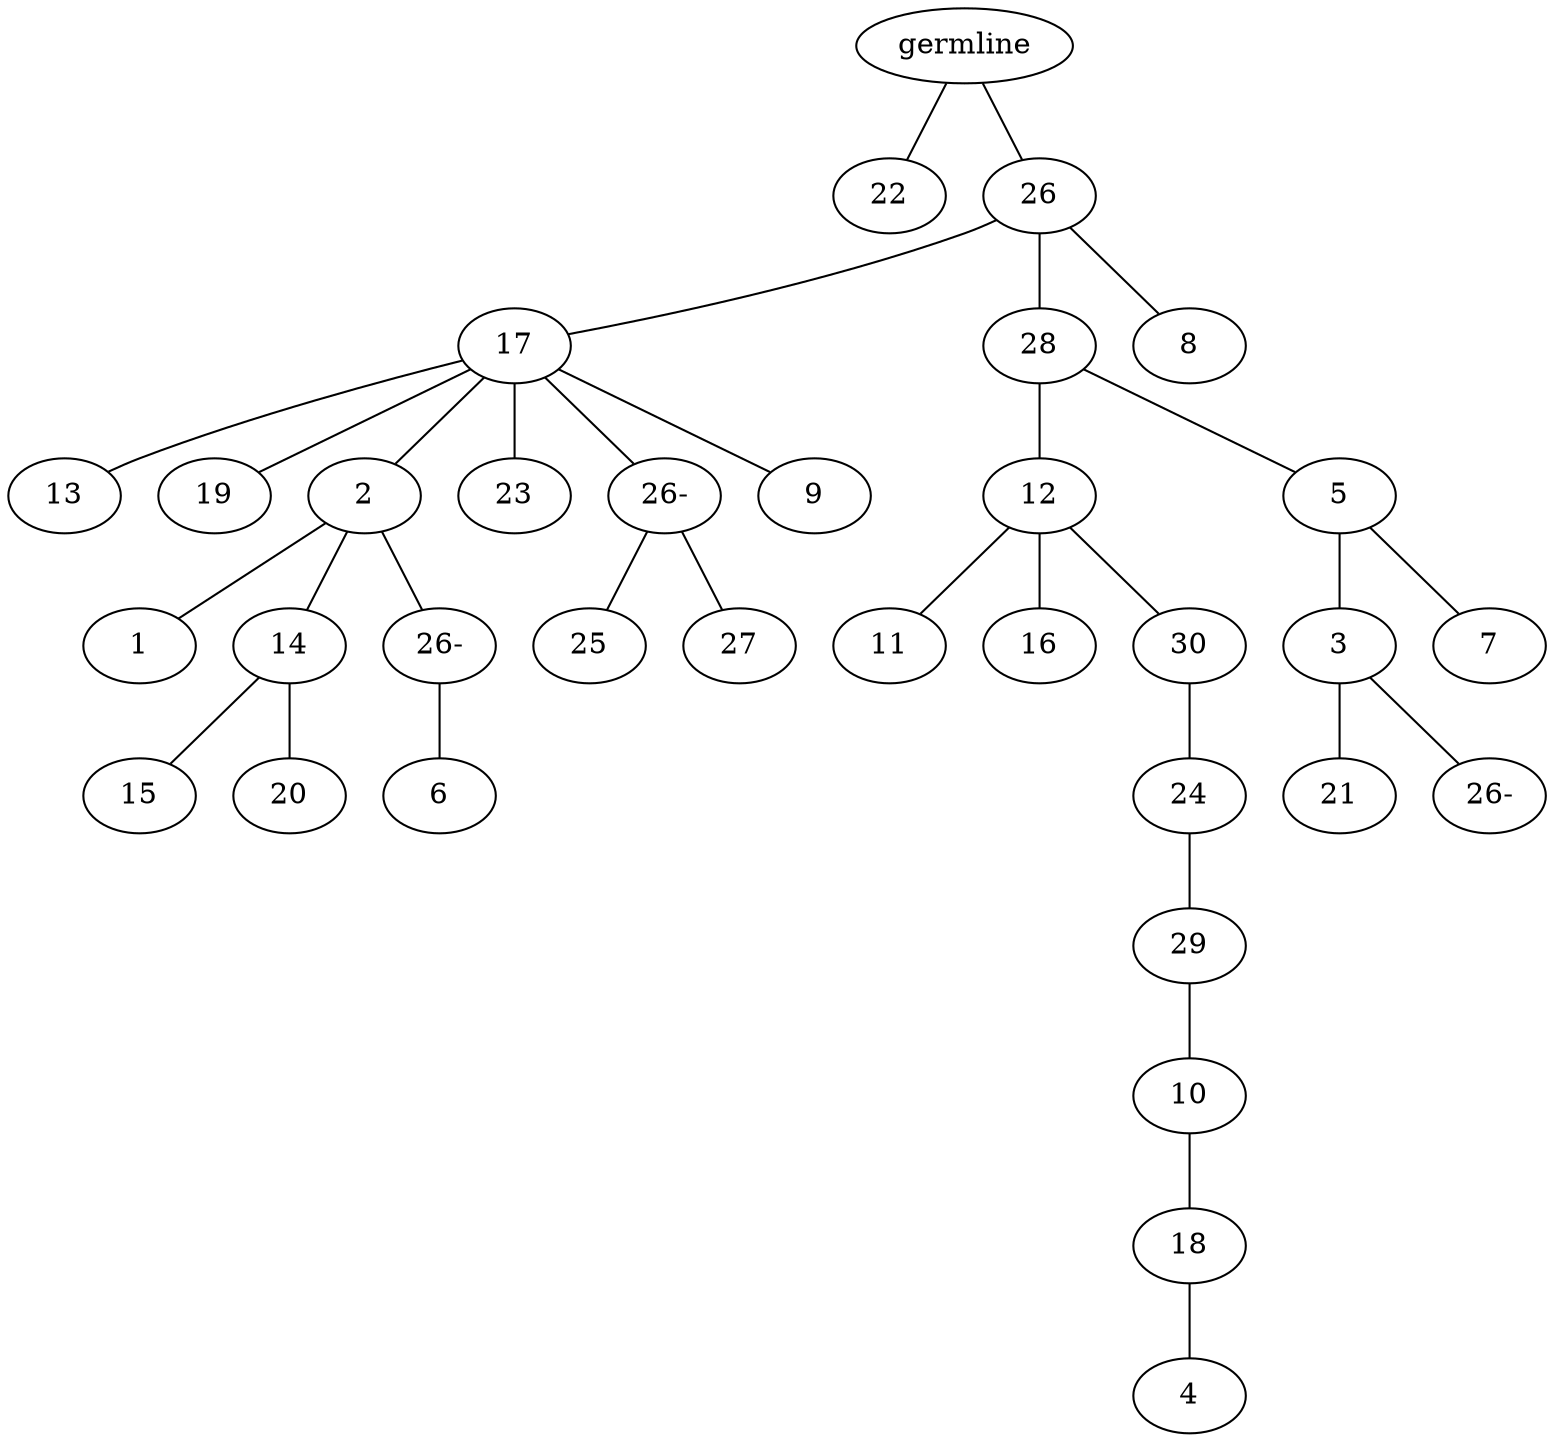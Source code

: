 graph tree {
    "140147617917872" [label="germline"];
    "140147623207312" [label="22"];
    "140147623210048" [label="26"];
    "140147623210336" [label="17"];
    "140147623207264" [label="13"];
    "140147623210384" [label="19"];
    "140147623210096" [label="2"];
    "140147623210912" [label="1"];
    "140147623210000" [label="14"];
    "140147623296736" [label="15"];
    "140147623296592" [label="20"];
    "140147623210816" [label="26-"];
    "140147623210144" [label="6"];
    "140147623210288" [label="23"];
    "140147623295056" [label="26-"];
    "140147623293232" [label="25"];
    "140147623296928" [label="27"];
    "140147623293376" [label="9"];
    "140147623210720" [label="28"];
    "140147623293616" [label="12"];
    "140147623296544" [label="11"];
    "140147623296064" [label="16"];
    "140147623296160" [label="30"];
    "140147623294528" [label="24"];
    "140147623293760" [label="29"];
    "140147623295536" [label="10"];
    "140147623296976" [label="18"];
    "140147623293184" [label="4"];
    "140147623294864" [label="5"];
    "140147623293280" [label="3"];
    "140147623295584" [label="21"];
    "140147623296256" [label="26-"];
    "140147623293568" [label="7"];
    "140147623293952" [label="8"];
    "140147617917872" -- "140147623207312";
    "140147617917872" -- "140147623210048";
    "140147623210048" -- "140147623210336";
    "140147623210048" -- "140147623210720";
    "140147623210048" -- "140147623293952";
    "140147623210336" -- "140147623207264";
    "140147623210336" -- "140147623210384";
    "140147623210336" -- "140147623210096";
    "140147623210336" -- "140147623210288";
    "140147623210336" -- "140147623295056";
    "140147623210336" -- "140147623293376";
    "140147623210096" -- "140147623210912";
    "140147623210096" -- "140147623210000";
    "140147623210096" -- "140147623210816";
    "140147623210000" -- "140147623296736";
    "140147623210000" -- "140147623296592";
    "140147623210816" -- "140147623210144";
    "140147623295056" -- "140147623293232";
    "140147623295056" -- "140147623296928";
    "140147623210720" -- "140147623293616";
    "140147623210720" -- "140147623294864";
    "140147623293616" -- "140147623296544";
    "140147623293616" -- "140147623296064";
    "140147623293616" -- "140147623296160";
    "140147623296160" -- "140147623294528";
    "140147623294528" -- "140147623293760";
    "140147623293760" -- "140147623295536";
    "140147623295536" -- "140147623296976";
    "140147623296976" -- "140147623293184";
    "140147623294864" -- "140147623293280";
    "140147623294864" -- "140147623293568";
    "140147623293280" -- "140147623295584";
    "140147623293280" -- "140147623296256";
}
